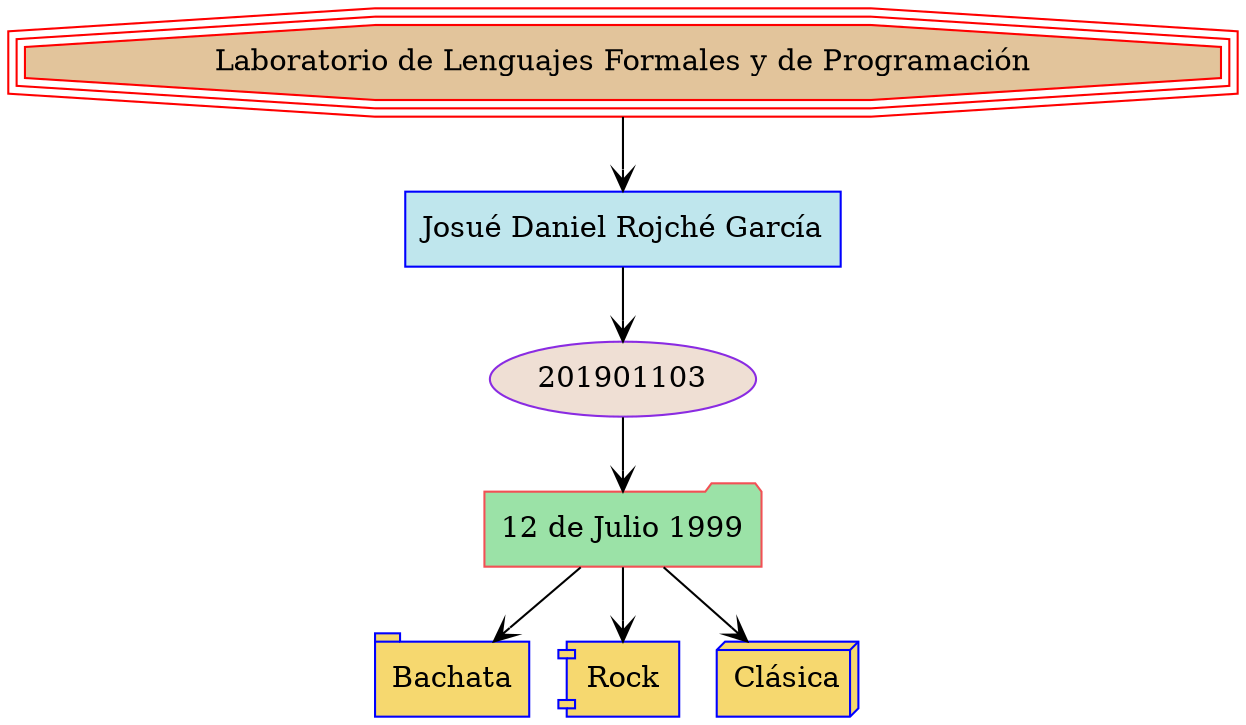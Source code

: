 digraph datos{
    rankdir = TB
    
    node[fillcolor = "#bfe6ed",style = filled];
    edge[arrowhead=vee]
    a [label = "Josué Daniel Rojché García", color =blue, shape =box ];
    node[fillcolor = "#ddbda67a",style = filled];
    b [label = "201901103",color = blueviolet];
    node[fillcolor = "#9be2a7",style = filled];
    c [label = "12 de Julio 1999",color ="#f25055", shape = folder];
    node[fillcolor = "#e2c49b",style = filled];
    d [label = "Laboratorio de Lenguajes Formales y de Programación", color =red, shape = tripleoctagon];
    node[fillcolor = "#f4d155d7",style = filled];
    e [label = "Bachata",color =blue, shape = tab];
    f [label = "Rock",color =blue, shape = component];
    g [label = "Clásica",color =blue, shape = box3d];

    d -> a;
    a -> b;
    b -> c;
    c -> e;
    c -> f;
    c -> g
}